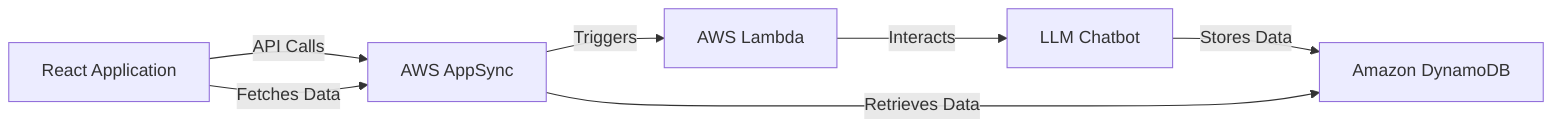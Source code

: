 graph LR
  A[React Application] -- API Calls --> B[AWS AppSync]
  B -- Triggers --> C[AWS Lambda]
  C -- Interacts --> D[LLM Chatbot]
  D -- Stores Data --> E[Amazon DynamoDB]
  B -- Retrieves Data --> E
  A -- Fetches Data --> B